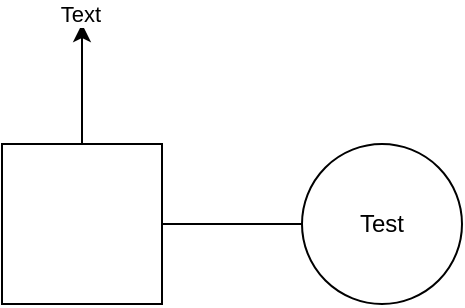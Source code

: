 <mxfile version="24.6.4" type="github">
  <diagram name="Page-1" id="1eEm7_yWJPBhTMA_DKPM">
    <mxGraphModel dx="954" dy="600" grid="1" gridSize="10" guides="1" tooltips="1" connect="1" arrows="1" fold="1" page="1" pageScale="1" pageWidth="1169" pageHeight="827" math="0" shadow="0">
      <root>
        <mxCell id="0" />
        <mxCell id="1" parent="0" />
        <mxCell id="vCECgaspznI7HwZB-L3g-2" style="edgeStyle=orthogonalEdgeStyle;rounded=0;orthogonalLoop=1;jettySize=auto;html=1;exitX=1;exitY=0.5;exitDx=0;exitDy=0;" edge="1" parent="1" source="vCECgaspznI7HwZB-L3g-1">
          <mxGeometry relative="1" as="geometry">
            <mxPoint x="340" y="230" as="targetPoint" />
          </mxGeometry>
        </mxCell>
        <mxCell id="vCECgaspznI7HwZB-L3g-3" style="edgeStyle=orthogonalEdgeStyle;rounded=0;orthogonalLoop=1;jettySize=auto;html=1;" edge="1" parent="1" source="vCECgaspznI7HwZB-L3g-1">
          <mxGeometry relative="1" as="geometry">
            <mxPoint x="190" y="130" as="targetPoint" />
          </mxGeometry>
        </mxCell>
        <mxCell id="vCECgaspznI7HwZB-L3g-4" value="Text" style="edgeLabel;html=1;align=center;verticalAlign=middle;resizable=0;points=[];" vertex="1" connectable="0" parent="vCECgaspznI7HwZB-L3g-3">
          <mxGeometry x="1" y="5" relative="1" as="geometry">
            <mxPoint x="4" y="-5" as="offset" />
          </mxGeometry>
        </mxCell>
        <mxCell id="vCECgaspznI7HwZB-L3g-1" value="" style="whiteSpace=wrap;html=1;aspect=fixed;" vertex="1" parent="1">
          <mxGeometry x="150" y="190" width="80" height="80" as="geometry" />
        </mxCell>
        <mxCell id="vCECgaspznI7HwZB-L3g-5" value="Test" style="ellipse;whiteSpace=wrap;html=1;" vertex="1" parent="1">
          <mxGeometry x="300" y="190" width="80" height="80" as="geometry" />
        </mxCell>
      </root>
    </mxGraphModel>
  </diagram>
</mxfile>
